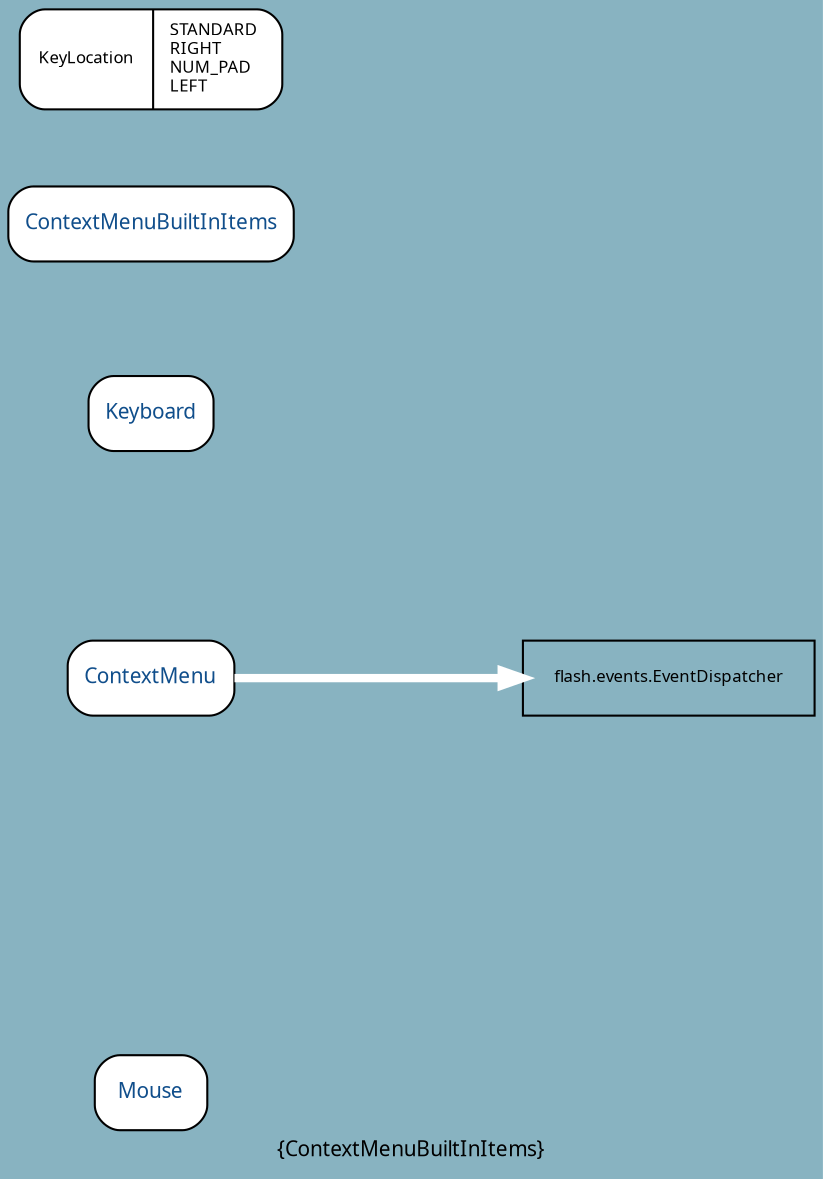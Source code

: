 digraph uml {
	graph [label="Package: flash.ui Inheritance", ratio=compress, rankdir=LR, size="24,12", overlap=false, fontname=Sans, fontsize=10, bgcolor="#88B3C1", fontcolor=black];
	node [label="\N", fontname=Sans, fontsize=8, shape=record, color=black, fontcolor=black];
	edge [fontname=Sans, fontsize=8, minlen=3, color=black, fontcolor=black];
	graph [label="{ContextMenuBuiltInItems}",
		lp="195,10",
		bb="0,0,390,558"];
	"flash.ui.Mouse" [label="{Mouse}", fontsize=10, fontcolor="#104E8B", style="rounded,filled", fillcolor=white, URL="../types/flash/ui/Mouse.html", tooltip=Mouse, portPos=e, pos="68,39", rects="41,21,95,57", width="0.75", height="0.50"];
	"flash.ui.ContextMenu" [label="{ContextMenu}", fontsize=10, fontcolor="#104E8B", style="rounded,filled", fillcolor=white, URL="../types/flash/ui/ContextMenu.html", tooltip=ContextMenu, portPos=e, pos="68,239", rects="28,221,108,257", width="1.11", height="0.50"];
	"flash.events.EventDispatcher" [pos="319,239", rects="249,221,390,257", width="1.94", height="0.50"];
	"flash.ui.Keyboard" [label="{Keyboard}", fontsize=10, fontcolor="#104E8B", style="rounded,filled", fillcolor=white, URL="../types/flash/ui/Keyboard.html", tooltip=Keyboard, portPos=e, pos="68,366", rects="38,348,98,384", width="0.83", height="0.50"];
	"flash.ui.ContextMenuBuiltInItems" [label="{ContextMenuBuiltInItems}", fontsize=10, fontcolor="#104E8B", style="rounded,filled", fillcolor=white, URL="../types/flash/ui/ContextMenuBuiltInItems.html", tooltip=ContextMenuBuiltInItems, portPos=e, pos="68,456", rects="0,438,136,474", width="1.89", height="0.50"];
	"flash.ui.KeyLocation" [label="{KeyLocation|STANDARD\lRIGHT\lNUM_PAD\lLEFT\l}", style="rounded,filled", fillcolor=white, pos="68,534", rects="5,510,71,558 71,510,131,558", width="1.75", height="0.67"];
	"flash.ui.ContextMenu" -> "flash.events.EventDispatcher" [color=white, style="setlinewidth(4)", arrowhead=normal, arrowsize="1.0", pos="e,249,239 108,239 143,239 195,239 239,239"];
}
